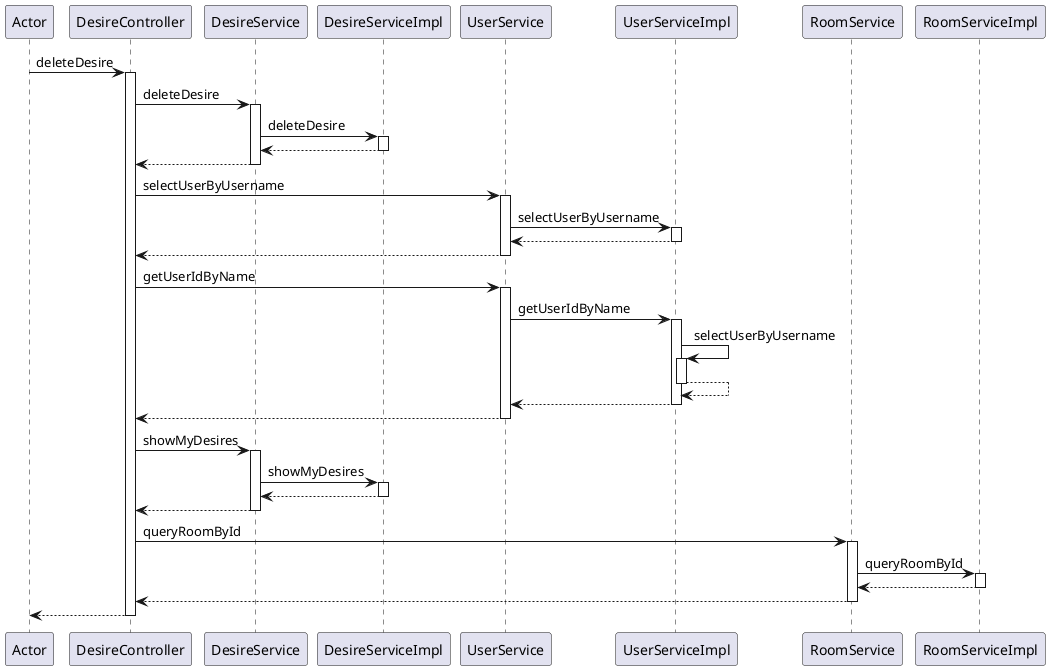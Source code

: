@startuml
participant Actor
Actor -> DesireController : deleteDesire
activate DesireController
DesireController -> DesireService : deleteDesire
activate DesireService
DesireService -> DesireServiceImpl : deleteDesire
activate DesireServiceImpl
DesireServiceImpl --> DesireService
deactivate DesireServiceImpl
DesireService --> DesireController
deactivate DesireService
DesireController -> UserService : selectUserByUsername
activate UserService
UserService -> UserServiceImpl : selectUserByUsername
activate UserServiceImpl
UserServiceImpl --> UserService
deactivate UserServiceImpl
UserService --> DesireController
deactivate UserService
DesireController -> UserService : getUserIdByName
activate UserService
UserService -> UserServiceImpl : getUserIdByName
activate UserServiceImpl
UserServiceImpl -> UserServiceImpl : selectUserByUsername
activate UserServiceImpl
UserServiceImpl --> UserServiceImpl
deactivate UserServiceImpl
UserServiceImpl --> UserService
deactivate UserServiceImpl
UserService --> DesireController
deactivate UserService
DesireController -> DesireService : showMyDesires
activate DesireService
DesireService -> DesireServiceImpl : showMyDesires
activate DesireServiceImpl
DesireServiceImpl --> DesireService
deactivate DesireServiceImpl
DesireService --> DesireController
deactivate DesireService
DesireController -> RoomService : queryRoomById
activate RoomService
RoomService -> RoomServiceImpl : queryRoomById
activate RoomServiceImpl
RoomServiceImpl --> RoomService
deactivate RoomServiceImpl
RoomService --> DesireController
deactivate RoomService
return
@enduml